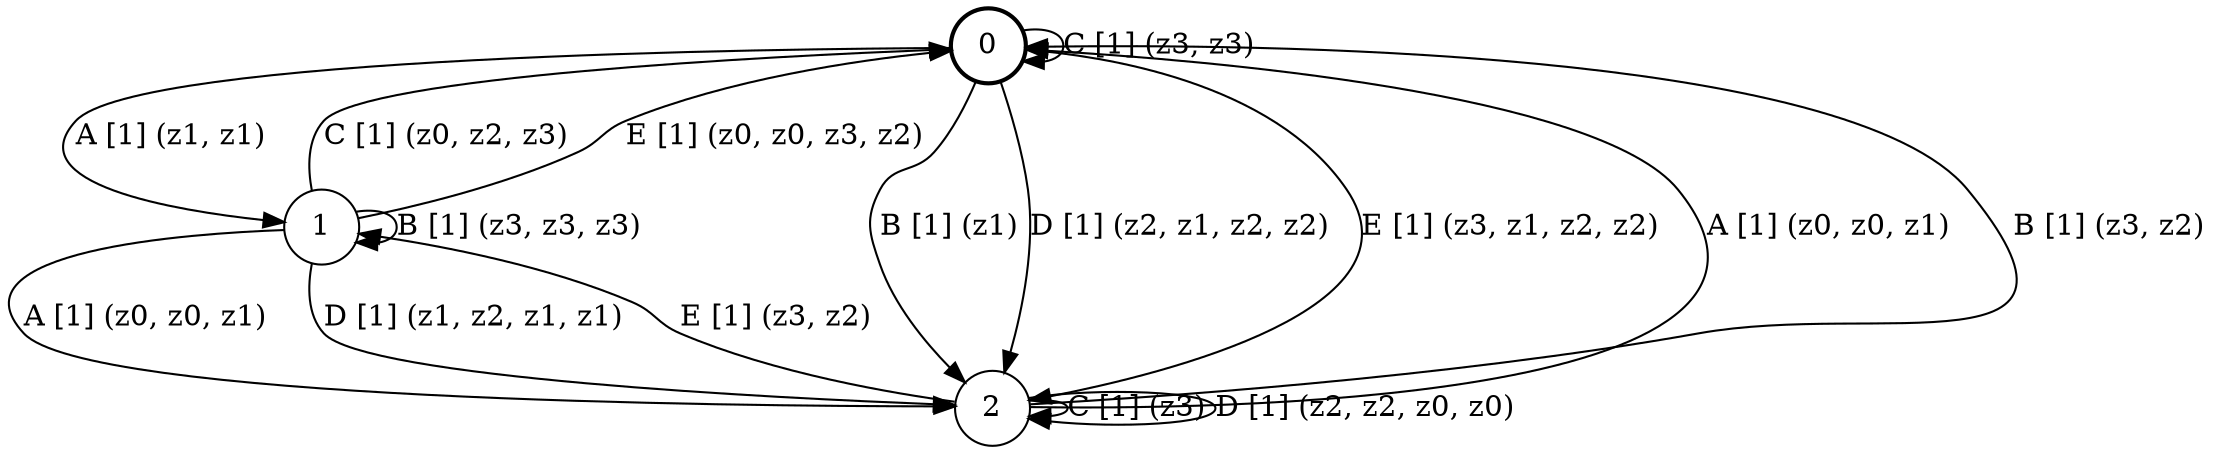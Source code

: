 # generated file, don't try to modify
# command: dot -Tpng <filename> > tree.png
digraph Automaton {
    node [shape = circle];
    0 [style = "bold"];
    0 -> 1 [label = "A [1] (z1, z1) "];
    0 -> 2 [label = "B [1] (z1) "];
    0 -> 0 [label = "C [1] (z3, z3) "];
    0 -> 2 [label = "D [1] (z2, z1, z2, z2) "];
    0 -> 2 [label = "E [1] (z3, z1, z2, z2) "];
    1 -> 2 [label = "A [1] (z0, z0, z1) "];
    1 -> 1 [label = "B [1] (z3, z3, z3) "];
    1 -> 0 [label = "C [1] (z0, z2, z3) "];
    1 -> 2 [label = "D [1] (z1, z2, z1, z1) "];
    1 -> 0 [label = "E [1] (z0, z0, z3, z2) "];
    2 -> 0 [label = "A [1] (z0, z0, z1) "];
    2 -> 0 [label = "B [1] (z3, z2) "];
    2 -> 2 [label = "C [1] (z3) "];
    2 -> 2 [label = "D [1] (z2, z2, z0, z0) "];
    2 -> 1 [label = "E [1] (z3, z2) "];
}
